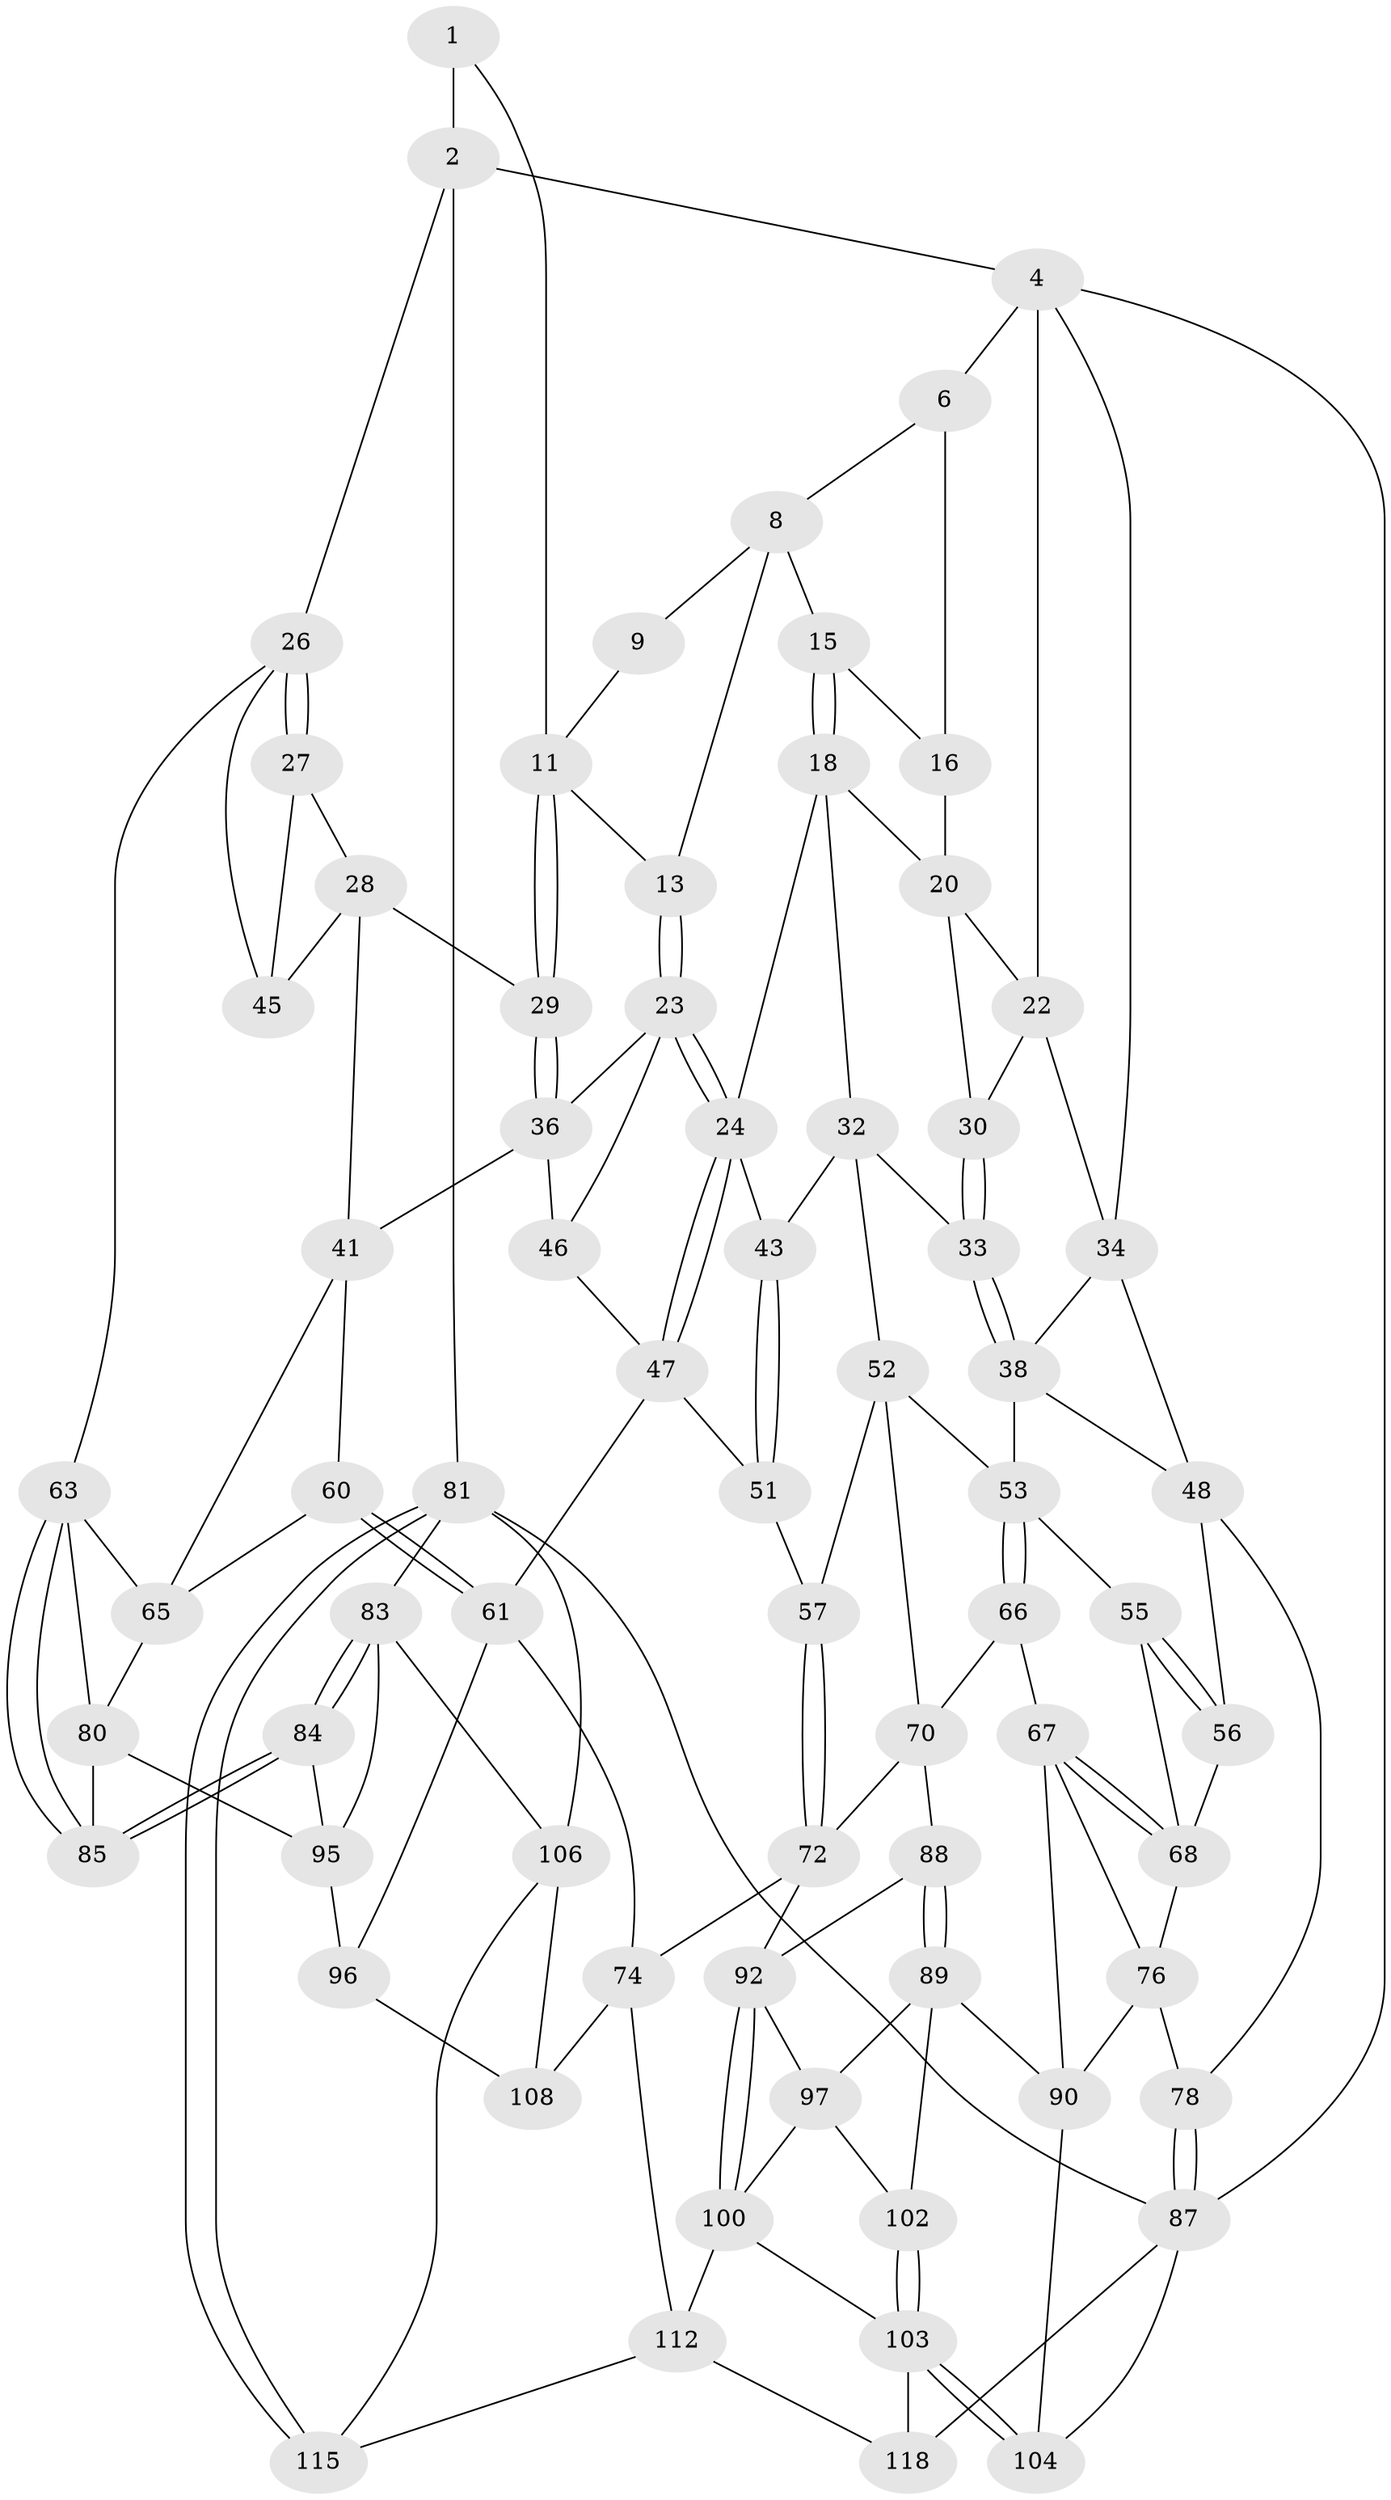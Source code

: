// Generated by graph-tools (version 1.1) at 2025/52/02/27/25 19:52:43]
// undirected, 71 vertices, 152 edges
graph export_dot {
graph [start="1"]
  node [color=gray90,style=filled];
  1 [pos="+0.7250294671181889+0",super="+10"];
  2 [pos="+1+0",super="+3"];
  4 [pos="+0+0",super="+5"];
  6 [pos="+0+0",super="+7"];
  8 [pos="+0.6317324096549556+0",super="+14"];
  9 [pos="+0.669220312706269+0"];
  11 [pos="+0.7378637013292387+0.14779908096818642",super="+12"];
  13 [pos="+0.627784749772024+0.14535804250063858"];
  15 [pos="+0.4785399679057292+0.09420213133228675"];
  16 [pos="+0.39471358521618555+0",super="+17"];
  18 [pos="+0.42237519539335705+0.2020339108591008",super="+19"];
  20 [pos="+0.28949459874011857+0.12013430438661786",super="+21"];
  22 [pos="+0.12740093848434952+0.12495896691910179",super="+31"];
  23 [pos="+0.5888091041966274+0.23143496214170559",super="+37"];
  24 [pos="+0.4976447885532097+0.2828712441559263",super="+25"];
  26 [pos="+1+0.09549239013613238",super="+62"];
  27 [pos="+0.9410034987873354+0.18511339693934287"];
  28 [pos="+0.8128969068230683+0.18158313168590398",super="+40"];
  29 [pos="+0.7418799375349091+0.15206712827222874"];
  30 [pos="+0.2506152215819488+0.24066140159374005"];
  32 [pos="+0.27152119335446917+0.31500617344762144",super="+44"];
  33 [pos="+0.2591211341455441+0.31352345453334135"];
  34 [pos="+0.1170684254639205+0.18846561039862933",super="+35"];
  36 [pos="+0.720591860260598+0.28635860593614326",super="+42"];
  38 [pos="+0.24020937565306505+0.3235844122558647",super="+39"];
  41 [pos="+0.7670119849930797+0.41505820736817556",super="+59"];
  43 [pos="+0.4187868488533312+0.371448921948699"];
  45 [pos="+0.8152798677593932+0.39148066076363736"];
  46 [pos="+0.663703346787292+0.3978760851891779"];
  47 [pos="+0.6057744541315715+0.41587988908070284",super="+50"];
  48 [pos="+0+0.40139857796563705",super="+49"];
  51 [pos="+0.5000667399029419+0.4739256985448898"];
  52 [pos="+0.3354974243593601+0.47959366502151074",super="+58"];
  53 [pos="+0.23899369442209298+0.47526050928283287",super="+54"];
  55 [pos="+0.1865212768653463+0.44360926271989837"];
  56 [pos="+0+0.4229515605612892"];
  57 [pos="+0.40747638484616083+0.5283813915732325"];
  60 [pos="+0.5797992754875954+0.5851604246395271"];
  61 [pos="+0.5723465317452987+0.5872585801580166",super="+73"];
  63 [pos="+1+0.4518495303848968",super="+64"];
  65 [pos="+0.7808912714427263+0.48510558581054075",super="+79"];
  66 [pos="+0.23288759440708437+0.5868833885359112"];
  67 [pos="+0.21488504367297495+0.5883517430155416",super="+86"];
  68 [pos="+0.15837671711769968+0.5172046737755557",super="+69"];
  70 [pos="+0.30473849462950475+0.6021842680177706",super="+71"];
  72 [pos="+0.42300213097751216+0.5877997925409458",super="+75"];
  74 [pos="+0.5219331704642238+0.7156638416199866",super="+111"];
  76 [pos="+0.09291759158990424+0.5676745577803088",super="+77"];
  78 [pos="+0+0.7317806005692504"];
  80 [pos="+0.7959816569999517+0.5716022371035474",super="+94"];
  81 [pos="+1+1",super="+82"];
  83 [pos="+1+0.736215451339788",super="+105"];
  84 [pos="+1+0.6535522891319372"];
  85 [pos="+1+0.5234194411208494"];
  87 [pos="+0+1",super="+114"];
  88 [pos="+0.2919464738767279+0.6430604651155499"];
  89 [pos="+0.1517637076891523+0.6958431460861891",super="+98"];
  90 [pos="+0.14684530726848122+0.6940318318972774",super="+91"];
  92 [pos="+0.40935410039455317+0.7387634712472408",super="+93"];
  95 [pos="+0.8064810745787568+0.6280799668102642",super="+99"];
  96 [pos="+0.7366078414298083+0.6876019208718243",super="+109"];
  97 [pos="+0.24558745161406037+0.7210501180554022",super="+101"];
  100 [pos="+0.34740797791497774+0.8238140014130405",super="+113"];
  102 [pos="+0.20301792121122475+0.8458541929255163"];
  103 [pos="+0.199971328817442+0.8483235211748471",super="+117"];
  104 [pos="+0.12807827165489374+0.884256718027877"];
  106 [pos="+0.8289816015576648+0.8808988660701541",super="+107"];
  108 [pos="+0.7688154083202905+0.8902128376565378",super="+110"];
  112 [pos="+0.4919476383310156+1",super="+116"];
  115 [pos="+0.8165617488316992+1"];
  118 [pos="+0.14474293294506124+1"];
  1 -- 2 [weight=2];
  1 -- 11;
  2 -- 81;
  2 -- 26;
  2 -- 4;
  4 -- 87;
  4 -- 6;
  4 -- 22;
  4 -- 34;
  6 -- 16 [weight=2];
  6 -- 8;
  8 -- 9;
  8 -- 13;
  8 -- 15;
  9 -- 11;
  11 -- 29;
  11 -- 29;
  11 -- 13;
  13 -- 23;
  13 -- 23;
  15 -- 16;
  15 -- 18;
  15 -- 18;
  16 -- 20;
  18 -- 24;
  18 -- 32;
  18 -- 20;
  20 -- 22;
  20 -- 30;
  22 -- 34;
  22 -- 30;
  23 -- 24;
  23 -- 24;
  23 -- 36;
  23 -- 46;
  24 -- 47;
  24 -- 47;
  24 -- 43;
  26 -- 27;
  26 -- 27;
  26 -- 45;
  26 -- 63;
  27 -- 28;
  27 -- 45;
  28 -- 29;
  28 -- 41;
  28 -- 45;
  29 -- 36;
  29 -- 36;
  30 -- 33;
  30 -- 33;
  32 -- 33;
  32 -- 43;
  32 -- 52;
  33 -- 38;
  33 -- 38;
  34 -- 38;
  34 -- 48;
  36 -- 41;
  36 -- 46;
  38 -- 53;
  38 -- 48;
  41 -- 65;
  41 -- 60;
  43 -- 51;
  43 -- 51;
  46 -- 47;
  47 -- 51;
  47 -- 61;
  48 -- 56;
  48 -- 78;
  51 -- 57;
  52 -- 53;
  52 -- 57;
  52 -- 70;
  53 -- 66;
  53 -- 66;
  53 -- 55;
  55 -- 56;
  55 -- 56;
  55 -- 68;
  56 -- 68;
  57 -- 72;
  57 -- 72;
  60 -- 61;
  60 -- 61;
  60 -- 65;
  61 -- 96;
  61 -- 74;
  63 -- 85;
  63 -- 85;
  63 -- 80;
  63 -- 65;
  65 -- 80;
  66 -- 67;
  66 -- 70;
  67 -- 68;
  67 -- 68;
  67 -- 90;
  67 -- 76;
  68 -- 76;
  70 -- 72;
  70 -- 88;
  72 -- 74;
  72 -- 92;
  74 -- 112;
  74 -- 108;
  76 -- 78;
  76 -- 90;
  78 -- 87;
  78 -- 87;
  80 -- 85;
  80 -- 95;
  81 -- 115;
  81 -- 115;
  81 -- 87;
  81 -- 106;
  81 -- 83;
  83 -- 84;
  83 -- 84;
  83 -- 106;
  83 -- 95;
  84 -- 85;
  84 -- 85;
  84 -- 95;
  87 -- 104;
  87 -- 118;
  88 -- 89;
  88 -- 89;
  88 -- 92;
  89 -- 90;
  89 -- 102;
  89 -- 97;
  90 -- 104;
  92 -- 100;
  92 -- 100;
  92 -- 97;
  95 -- 96;
  96 -- 108 [weight=2];
  97 -- 100;
  97 -- 102;
  100 -- 112;
  100 -- 103;
  102 -- 103;
  102 -- 103;
  103 -- 104;
  103 -- 104;
  103 -- 118;
  106 -- 115;
  106 -- 108;
  112 -- 115;
  112 -- 118;
}
